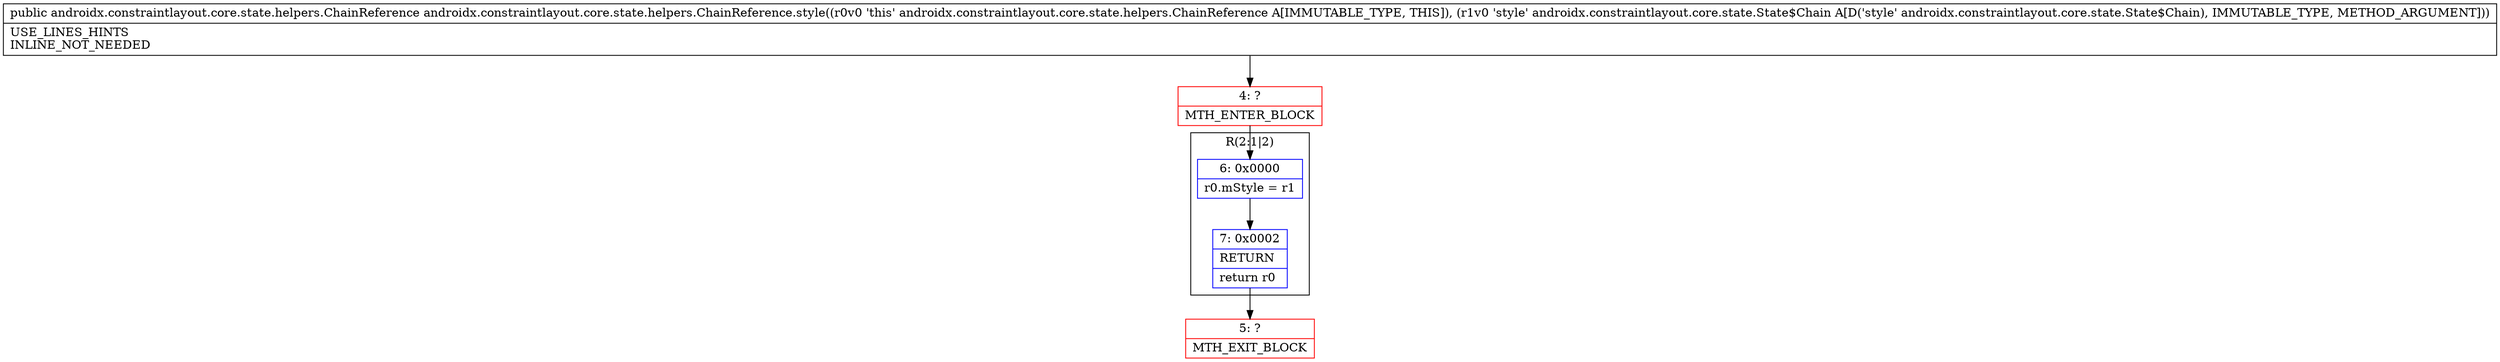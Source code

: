 digraph "CFG forandroidx.constraintlayout.core.state.helpers.ChainReference.style(Landroidx\/constraintlayout\/core\/state\/State$Chain;)Landroidx\/constraintlayout\/core\/state\/helpers\/ChainReference;" {
subgraph cluster_Region_956294980 {
label = "R(2:1|2)";
node [shape=record,color=blue];
Node_6 [shape=record,label="{6\:\ 0x0000|r0.mStyle = r1\l}"];
Node_7 [shape=record,label="{7\:\ 0x0002|RETURN\l|return r0\l}"];
}
Node_4 [shape=record,color=red,label="{4\:\ ?|MTH_ENTER_BLOCK\l}"];
Node_5 [shape=record,color=red,label="{5\:\ ?|MTH_EXIT_BLOCK\l}"];
MethodNode[shape=record,label="{public androidx.constraintlayout.core.state.helpers.ChainReference androidx.constraintlayout.core.state.helpers.ChainReference.style((r0v0 'this' androidx.constraintlayout.core.state.helpers.ChainReference A[IMMUTABLE_TYPE, THIS]), (r1v0 'style' androidx.constraintlayout.core.state.State$Chain A[D('style' androidx.constraintlayout.core.state.State$Chain), IMMUTABLE_TYPE, METHOD_ARGUMENT]))  | USE_LINES_HINTS\lINLINE_NOT_NEEDED\l}"];
MethodNode -> Node_4;Node_6 -> Node_7;
Node_7 -> Node_5;
Node_4 -> Node_6;
}

